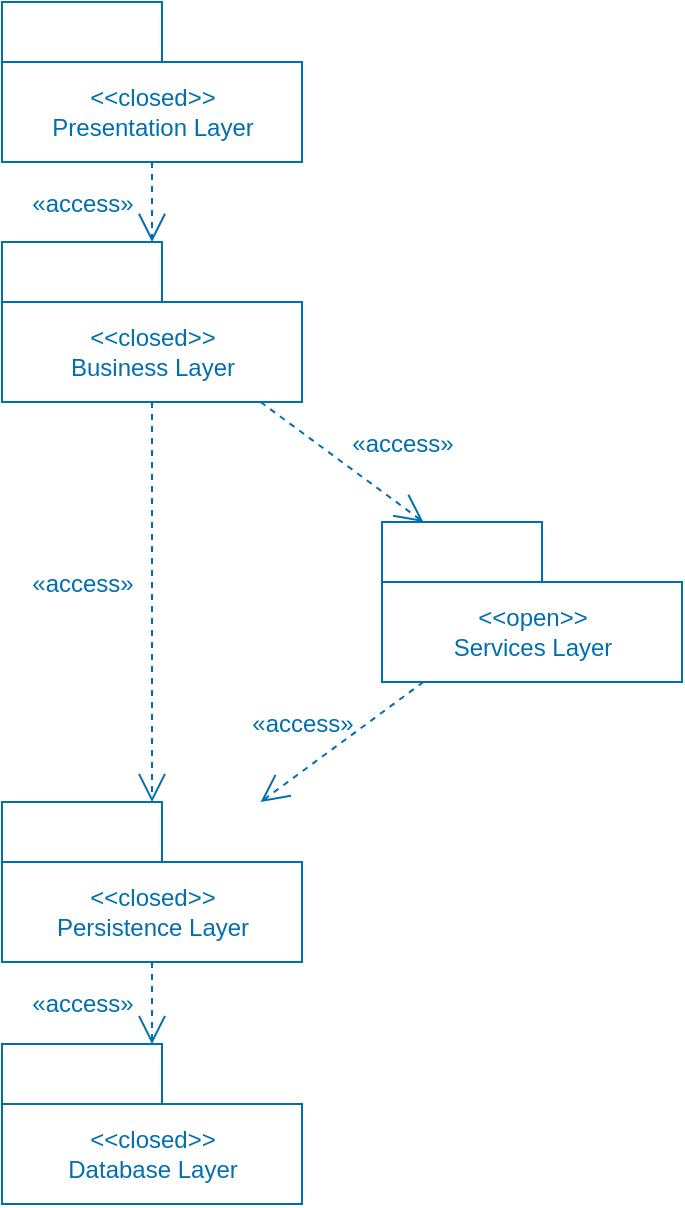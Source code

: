 <mxfile>
    <diagram id="KHN87y3OLuKudrtNCYsX" name="Page-1">
        <mxGraphModel dx="640" dy="548" grid="1" gridSize="10" guides="1" tooltips="1" connect="1" arrows="1" fold="1" page="1" pageScale="1" pageWidth="850" pageHeight="1100" math="0" shadow="0">
            <root>
                <mxCell id="0"/>
                <mxCell id="1" parent="0"/>
                <mxCell id="2" value="&amp;lt;&amp;lt;closed&amp;gt;&amp;gt;&lt;br&gt;Presentation Layer" style="shape=folder;fontStyle=0;tabWidth=80;tabHeight=30;tabPosition=left;html=1;boundedLbl=1;fillColor=none;fontColor=#006EAF;strokeColor=#006EAF;" parent="1" vertex="1">
                    <mxGeometry x="40" y="40" width="150" height="80" as="geometry"/>
                </mxCell>
                <mxCell id="3" value="&amp;lt;&amp;lt;closed&amp;gt;&amp;gt;&lt;br&gt;Business Layer" style="shape=folder;fontStyle=0;tabWidth=80;tabHeight=30;tabPosition=left;html=1;boundedLbl=1;fillColor=none;fontColor=#006EAF;strokeColor=#006EAF;" parent="1" vertex="1">
                    <mxGeometry x="40" y="160" width="150" height="80" as="geometry"/>
                </mxCell>
                <mxCell id="4" value="&amp;lt;&amp;lt;closed&amp;gt;&amp;gt;&lt;br&gt;Persistence Layer" style="shape=folder;fontStyle=0;tabWidth=80;tabHeight=30;tabPosition=left;html=1;boundedLbl=1;fillColor=none;fontColor=#006EAF;strokeColor=#006EAF;" parent="1" vertex="1">
                    <mxGeometry x="40" y="440.04" width="150" height="80" as="geometry"/>
                </mxCell>
                <mxCell id="5" value="&amp;lt;&amp;lt;closed&amp;gt;&amp;gt;&lt;br&gt;Database Layer" style="shape=folder;fontStyle=0;tabWidth=80;tabHeight=30;tabPosition=left;html=1;boundedLbl=1;fillColor=none;fontColor=#006EAF;strokeColor=#006EAF;" parent="1" vertex="1">
                    <mxGeometry x="40" y="561.04" width="150" height="80" as="geometry"/>
                </mxCell>
                <mxCell id="7" value="&lt;span style=&quot;font-size: 12px;&quot;&gt;«access»&lt;/span&gt;" style="edgeStyle=none;html=1;endArrow=open;endSize=12;dashed=1;verticalAlign=bottom;fontColor=#006EAF;fillColor=#1ba1e2;strokeColor=#006EAF;labelBackgroundColor=none;" parent="1" edge="1">
                    <mxGeometry x="0.5" y="-35" width="160" relative="1" as="geometry">
                        <mxPoint x="115" y="120" as="sourcePoint"/>
                        <mxPoint x="115" y="160" as="targetPoint"/>
                        <mxPoint as="offset"/>
                    </mxGeometry>
                </mxCell>
                <mxCell id="8" value="&lt;span style=&quot;font-size: 12px;&quot;&gt;«access»&lt;/span&gt;" style="edgeStyle=none;html=1;endArrow=open;endSize=12;dashed=1;verticalAlign=bottom;fontColor=#006EAF;fillColor=#1ba1e2;strokeColor=#006EAF;labelBackgroundColor=none;" parent="1" source="3" target="4" edge="1">
                    <mxGeometry x="-0.0" y="-35" width="160" relative="1" as="geometry">
                        <mxPoint x="125" y="130" as="sourcePoint"/>
                        <mxPoint x="125" y="170" as="targetPoint"/>
                        <mxPoint as="offset"/>
                    </mxGeometry>
                </mxCell>
                <mxCell id="9" value="&lt;span style=&quot;font-size: 12px;&quot;&gt;«access»&lt;/span&gt;" style="edgeStyle=none;html=1;endArrow=open;endSize=12;dashed=1;verticalAlign=bottom;fontColor=#006EAF;fillColor=#1ba1e2;strokeColor=#006EAF;labelBackgroundColor=none;" parent="1" source="4" target="5" edge="1">
                    <mxGeometry x="0.462" y="-35" width="160" relative="1" as="geometry">
                        <mxPoint x="125" y="413.04" as="sourcePoint"/>
                        <mxPoint x="125" y="453.04" as="targetPoint"/>
                        <mxPoint as="offset"/>
                    </mxGeometry>
                </mxCell>
                <mxCell id="18" value="&amp;lt;&amp;lt;open&amp;gt;&amp;gt;&lt;br&gt;Services Layer" style="shape=folder;fontStyle=0;tabWidth=80;tabHeight=30;tabPosition=left;html=1;boundedLbl=1;fillColor=none;fontColor=#006EAF;strokeColor=#006EAF;" parent="1" vertex="1">
                    <mxGeometry x="230" y="300" width="150" height="80" as="geometry"/>
                </mxCell>
                <mxCell id="19" value="&lt;span style=&quot;font-size: 12px;&quot;&gt;«access»&lt;/span&gt;" style="edgeStyle=none;html=1;endArrow=open;endSize=12;dashed=1;verticalAlign=bottom;fontColor=#006EAF;fillColor=#1ba1e2;strokeColor=#006EAF;labelBackgroundColor=none;" parent="1" source="3" target="18" edge="1">
                    <mxGeometry x="0.478" y="18" width="160" relative="1" as="geometry">
                        <mxPoint x="125" y="250" as="sourcePoint"/>
                        <mxPoint x="125" y="453.04" as="targetPoint"/>
                        <mxPoint as="offset"/>
                    </mxGeometry>
                </mxCell>
                <mxCell id="20" value="&lt;span style=&quot;font-size: 12px;&quot;&gt;«access»&lt;/span&gt;" style="edgeStyle=none;html=1;endArrow=open;endSize=12;dashed=1;verticalAlign=bottom;fontColor=#006EAF;fillColor=#1ba1e2;strokeColor=#006EAF;labelBackgroundColor=none;" parent="1" source="18" target="4" edge="1">
                    <mxGeometry x="0.318" y="-12" width="160" relative="1" as="geometry">
                        <mxPoint x="179.286" y="250" as="sourcePoint"/>
                        <mxPoint x="260.714" y="310" as="targetPoint"/>
                        <mxPoint as="offset"/>
                    </mxGeometry>
                </mxCell>
            </root>
        </mxGraphModel>
    </diagram>
</mxfile>